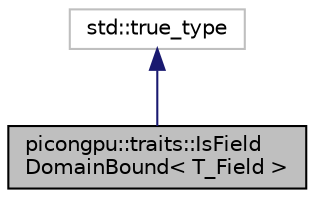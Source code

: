 digraph "picongpu::traits::IsFieldDomainBound&lt; T_Field &gt;"
{
 // LATEX_PDF_SIZE
  edge [fontname="Helvetica",fontsize="10",labelfontname="Helvetica",labelfontsize="10"];
  node [fontname="Helvetica",fontsize="10",shape=record];
  Node1 [label="picongpu::traits::IsField\lDomainBound\< T_Field \>",height=0.2,width=0.4,color="black", fillcolor="grey75", style="filled", fontcolor="black",tooltip="Whether a field is geometrically bound to the domain decomposition with respect to size,..."];
  Node2 -> Node1 [dir="back",color="midnightblue",fontsize="10",style="solid",fontname="Helvetica"];
  Node2 [label="std::true_type",height=0.2,width=0.4,color="grey75", fillcolor="white", style="filled",tooltip=" "];
}

